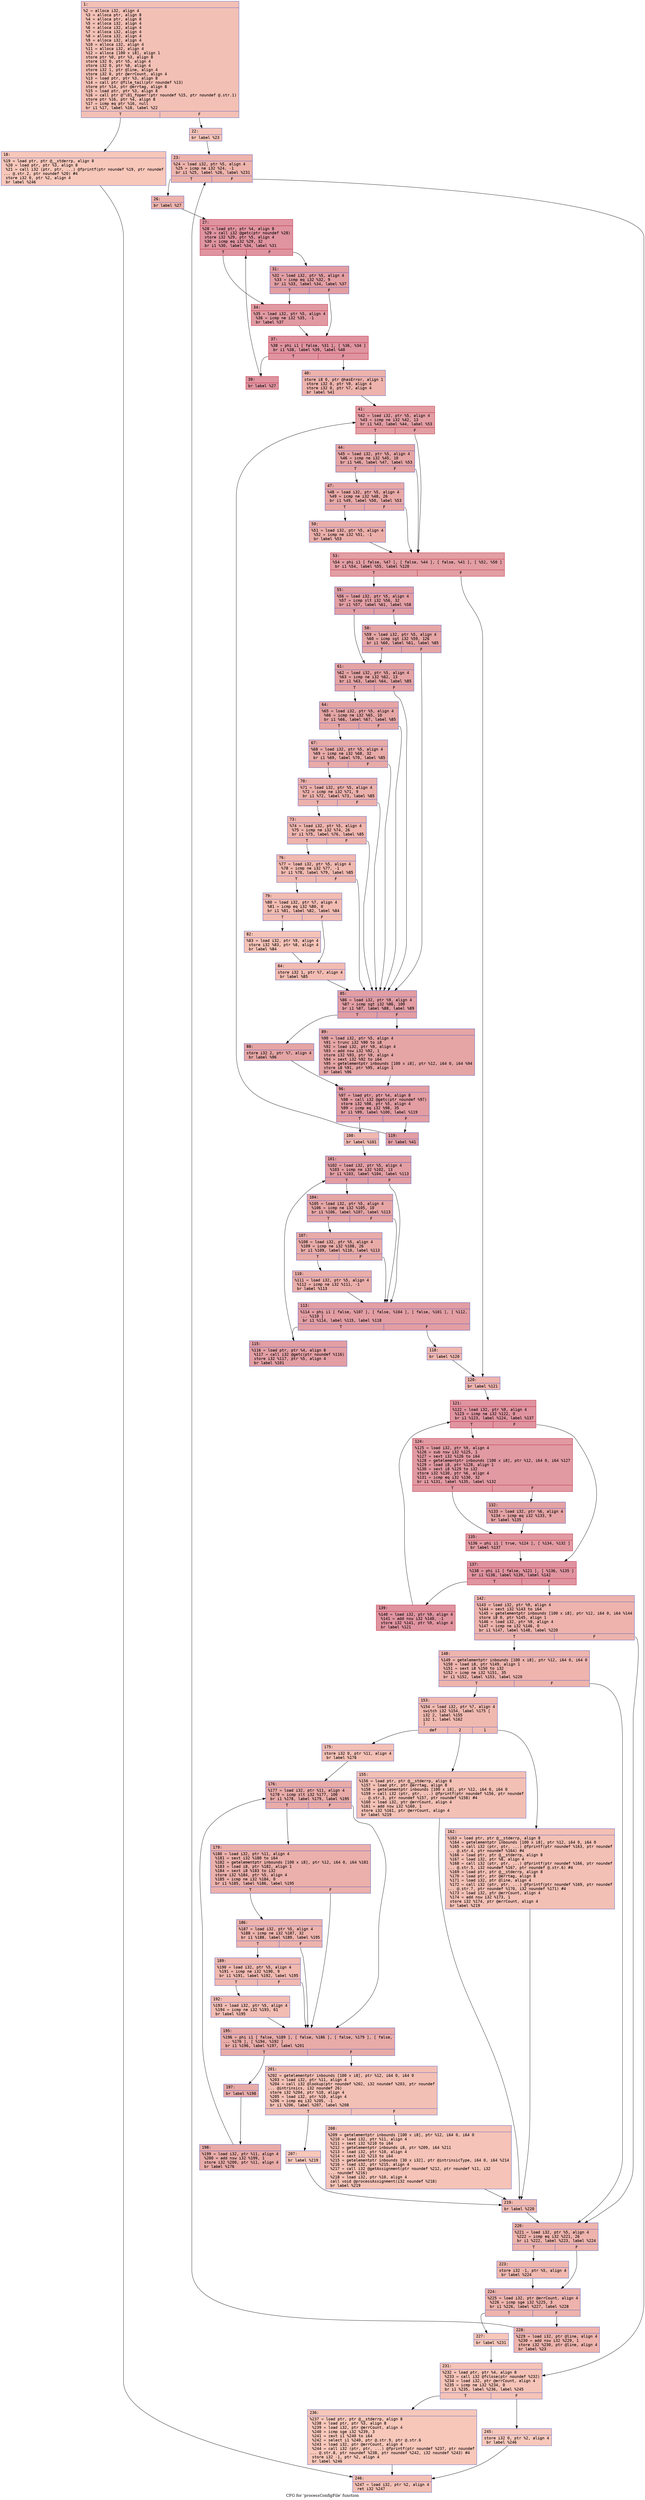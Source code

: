 digraph "CFG for 'processConfigFile' function" {
	label="CFG for 'processConfigFile' function";

	Node0x6000035ac320 [shape=record,color="#3d50c3ff", style=filled, fillcolor="#e5705870" fontname="Courier",label="{1:\l|  %2 = alloca i32, align 4\l  %3 = alloca ptr, align 8\l  %4 = alloca ptr, align 8\l  %5 = alloca i32, align 4\l  %6 = alloca i32, align 4\l  %7 = alloca i32, align 4\l  %8 = alloca i32, align 4\l  %9 = alloca i32, align 4\l  %10 = alloca i32, align 4\l  %11 = alloca i32, align 4\l  %12 = alloca [100 x i8], align 1\l  store ptr %0, ptr %3, align 8\l  store i32 0, ptr %5, align 4\l  store i32 0, ptr %8, align 4\l  store i32 1, ptr @line, align 4\l  store i32 0, ptr @errCount, align 4\l  %13 = load ptr, ptr %3, align 8\l  %14 = call ptr @file_tail(ptr noundef %13)\l  store ptr %14, ptr @errtag, align 8\l  %15 = load ptr, ptr %3, align 8\l  %16 = call ptr @\"\\01_fopen\"(ptr noundef %15, ptr noundef @.str.1)\l  store ptr %16, ptr %4, align 8\l  %17 = icmp eq ptr %16, null\l  br i1 %17, label %18, label %22\l|{<s0>T|<s1>F}}"];
	Node0x6000035ac320:s0 -> Node0x6000035ac370[tooltip="1 -> 18\nProbability 37.50%" ];
	Node0x6000035ac320:s1 -> Node0x6000035ac3c0[tooltip="1 -> 22\nProbability 62.50%" ];
	Node0x6000035ac370 [shape=record,color="#3d50c3ff", style=filled, fillcolor="#ec7f6370" fontname="Courier",label="{18:\l|  %19 = load ptr, ptr @__stderrp, align 8\l  %20 = load ptr, ptr %3, align 8\l  %21 = call i32 (ptr, ptr, ...) @fprintf(ptr noundef %19, ptr noundef\l... @.str.2, ptr noundef %20) #4\l  store i32 0, ptr %2, align 4\l  br label %246\l}"];
	Node0x6000035ac370 -> Node0x6000035ad9f0[tooltip="18 -> 246\nProbability 100.00%" ];
	Node0x6000035ac3c0 [shape=record,color="#3d50c3ff", style=filled, fillcolor="#e8765c70" fontname="Courier",label="{22:\l|  br label %23\l}"];
	Node0x6000035ac3c0 -> Node0x6000035ac410[tooltip="22 -> 23\nProbability 100.00%" ];
	Node0x6000035ac410 [shape=record,color="#3d50c3ff", style=filled, fillcolor="#d6524470" fontname="Courier",label="{23:\l|  %24 = load i32, ptr %5, align 4\l  %25 = icmp ne i32 %24, -1\l  br i1 %25, label %26, label %231\l|{<s0>T|<s1>F}}"];
	Node0x6000035ac410:s0 -> Node0x6000035ac460[tooltip="23 -> 26\nProbability 96.88%" ];
	Node0x6000035ac410:s1 -> Node0x6000035ad900[tooltip="23 -> 231\nProbability 3.12%" ];
	Node0x6000035ac460 [shape=record,color="#3d50c3ff", style=filled, fillcolor="#d6524470" fontname="Courier",label="{26:\l|  br label %27\l}"];
	Node0x6000035ac460 -> Node0x6000035ac4b0[tooltip="26 -> 27\nProbability 100.00%" ];
	Node0x6000035ac4b0 [shape=record,color="#b70d28ff", style=filled, fillcolor="#b70d2870" fontname="Courier",label="{27:\l|  %28 = load ptr, ptr %4, align 8\l  %29 = call i32 @getc(ptr noundef %28)\l  store i32 %29, ptr %5, align 4\l  %30 = icmp eq i32 %29, 32\l  br i1 %30, label %34, label %31\l|{<s0>T|<s1>F}}"];
	Node0x6000035ac4b0:s0 -> Node0x6000035ac550[tooltip="27 -> 34\nProbability 50.00%" ];
	Node0x6000035ac4b0:s1 -> Node0x6000035ac500[tooltip="27 -> 31\nProbability 50.00%" ];
	Node0x6000035ac500 [shape=record,color="#3d50c3ff", style=filled, fillcolor="#be242e70" fontname="Courier",label="{31:\l|  %32 = load i32, ptr %5, align 4\l  %33 = icmp eq i32 %32, 9\l  br i1 %33, label %34, label %37\l|{<s0>T|<s1>F}}"];
	Node0x6000035ac500:s0 -> Node0x6000035ac550[tooltip="31 -> 34\nProbability 50.00%" ];
	Node0x6000035ac500:s1 -> Node0x6000035ac5a0[tooltip="31 -> 37\nProbability 50.00%" ];
	Node0x6000035ac550 [shape=record,color="#b70d28ff", style=filled, fillcolor="#bb1b2c70" fontname="Courier",label="{34:\l|  %35 = load i32, ptr %5, align 4\l  %36 = icmp ne i32 %35, -1\l  br label %37\l}"];
	Node0x6000035ac550 -> Node0x6000035ac5a0[tooltip="34 -> 37\nProbability 100.00%" ];
	Node0x6000035ac5a0 [shape=record,color="#b70d28ff", style=filled, fillcolor="#b70d2870" fontname="Courier",label="{37:\l|  %38 = phi i1 [ false, %31 ], [ %36, %34 ]\l  br i1 %38, label %39, label %40\l|{<s0>T|<s1>F}}"];
	Node0x6000035ac5a0:s0 -> Node0x6000035ac5f0[tooltip="37 -> 39\nProbability 96.88%" ];
	Node0x6000035ac5a0:s1 -> Node0x6000035ac640[tooltip="37 -> 40\nProbability 3.12%" ];
	Node0x6000035ac5f0 [shape=record,color="#b70d28ff", style=filled, fillcolor="#b70d2870" fontname="Courier",label="{39:\l|  br label %27\l}"];
	Node0x6000035ac5f0 -> Node0x6000035ac4b0[tooltip="39 -> 27\nProbability 100.00%" ];
	Node0x6000035ac640 [shape=record,color="#3d50c3ff", style=filled, fillcolor="#d6524470" fontname="Courier",label="{40:\l|  store i8 0, ptr @hasError, align 1\l  store i32 0, ptr %9, align 4\l  store i32 0, ptr %7, align 4\l  br label %41\l}"];
	Node0x6000035ac640 -> Node0x6000035ac690[tooltip="40 -> 41\nProbability 100.00%" ];
	Node0x6000035ac690 [shape=record,color="#b70d28ff", style=filled, fillcolor="#be242e70" fontname="Courier",label="{41:\l|  %42 = load i32, ptr %5, align 4\l  %43 = icmp ne i32 %42, 13\l  br i1 %43, label %44, label %53\l|{<s0>T|<s1>F}}"];
	Node0x6000035ac690:s0 -> Node0x6000035ac6e0[tooltip="41 -> 44\nProbability 50.00%" ];
	Node0x6000035ac690:s1 -> Node0x6000035ac7d0[tooltip="41 -> 53\nProbability 50.00%" ];
	Node0x6000035ac6e0 [shape=record,color="#3d50c3ff", style=filled, fillcolor="#c5333470" fontname="Courier",label="{44:\l|  %45 = load i32, ptr %5, align 4\l  %46 = icmp ne i32 %45, 10\l  br i1 %46, label %47, label %53\l|{<s0>T|<s1>F}}"];
	Node0x6000035ac6e0:s0 -> Node0x6000035ac730[tooltip="44 -> 47\nProbability 50.00%" ];
	Node0x6000035ac6e0:s1 -> Node0x6000035ac7d0[tooltip="44 -> 53\nProbability 50.00%" ];
	Node0x6000035ac730 [shape=record,color="#3d50c3ff", style=filled, fillcolor="#ca3b3770" fontname="Courier",label="{47:\l|  %48 = load i32, ptr %5, align 4\l  %49 = icmp ne i32 %48, 26\l  br i1 %49, label %50, label %53\l|{<s0>T|<s1>F}}"];
	Node0x6000035ac730:s0 -> Node0x6000035ac780[tooltip="47 -> 50\nProbability 50.00%" ];
	Node0x6000035ac730:s1 -> Node0x6000035ac7d0[tooltip="47 -> 53\nProbability 50.00%" ];
	Node0x6000035ac780 [shape=record,color="#3d50c3ff", style=filled, fillcolor="#d0473d70" fontname="Courier",label="{50:\l|  %51 = load i32, ptr %5, align 4\l  %52 = icmp ne i32 %51, -1\l  br label %53\l}"];
	Node0x6000035ac780 -> Node0x6000035ac7d0[tooltip="50 -> 53\nProbability 100.00%" ];
	Node0x6000035ac7d0 [shape=record,color="#b70d28ff", style=filled, fillcolor="#be242e70" fontname="Courier",label="{53:\l|  %54 = phi i1 [ false, %47 ], [ false, %44 ], [ false, %41 ], [ %52, %50 ]\l  br i1 %54, label %55, label %120\l|{<s0>T|<s1>F}}"];
	Node0x6000035ac7d0:s0 -> Node0x6000035ac820[tooltip="53 -> 55\nProbability 96.88%" ];
	Node0x6000035ac7d0:s1 -> Node0x6000035acfa0[tooltip="53 -> 120\nProbability 3.12%" ];
	Node0x6000035ac820 [shape=record,color="#3d50c3ff", style=filled, fillcolor="#be242e70" fontname="Courier",label="{55:\l|  %56 = load i32, ptr %5, align 4\l  %57 = icmp slt i32 %56, 32\l  br i1 %57, label %61, label %58\l|{<s0>T|<s1>F}}"];
	Node0x6000035ac820:s0 -> Node0x6000035ac8c0[tooltip="55 -> 61\nProbability 50.00%" ];
	Node0x6000035ac820:s1 -> Node0x6000035ac870[tooltip="55 -> 58\nProbability 50.00%" ];
	Node0x6000035ac870 [shape=record,color="#3d50c3ff", style=filled, fillcolor="#c5333470" fontname="Courier",label="{58:\l|  %59 = load i32, ptr %5, align 4\l  %60 = icmp sgt i32 %59, 126\l  br i1 %60, label %61, label %85\l|{<s0>T|<s1>F}}"];
	Node0x6000035ac870:s0 -> Node0x6000035ac8c0[tooltip="58 -> 61\nProbability 50.00%" ];
	Node0x6000035ac870:s1 -> Node0x6000035acb90[tooltip="58 -> 85\nProbability 50.00%" ];
	Node0x6000035ac8c0 [shape=record,color="#3d50c3ff", style=filled, fillcolor="#c32e3170" fontname="Courier",label="{61:\l|  %62 = load i32, ptr %5, align 4\l  %63 = icmp ne i32 %62, 13\l  br i1 %63, label %64, label %85\l|{<s0>T|<s1>F}}"];
	Node0x6000035ac8c0:s0 -> Node0x6000035ac910[tooltip="61 -> 64\nProbability 50.00%" ];
	Node0x6000035ac8c0:s1 -> Node0x6000035acb90[tooltip="61 -> 85\nProbability 50.00%" ];
	Node0x6000035ac910 [shape=record,color="#3d50c3ff", style=filled, fillcolor="#c5333470" fontname="Courier",label="{64:\l|  %65 = load i32, ptr %5, align 4\l  %66 = icmp ne i32 %65, 10\l  br i1 %66, label %67, label %85\l|{<s0>T|<s1>F}}"];
	Node0x6000035ac910:s0 -> Node0x6000035ac960[tooltip="64 -> 67\nProbability 50.00%" ];
	Node0x6000035ac910:s1 -> Node0x6000035acb90[tooltip="64 -> 85\nProbability 50.00%" ];
	Node0x6000035ac960 [shape=record,color="#3d50c3ff", style=filled, fillcolor="#cc403a70" fontname="Courier",label="{67:\l|  %68 = load i32, ptr %5, align 4\l  %69 = icmp ne i32 %68, 32\l  br i1 %69, label %70, label %85\l|{<s0>T|<s1>F}}"];
	Node0x6000035ac960:s0 -> Node0x6000035ac9b0[tooltip="67 -> 70\nProbability 50.00%" ];
	Node0x6000035ac960:s1 -> Node0x6000035acb90[tooltip="67 -> 85\nProbability 50.00%" ];
	Node0x6000035ac9b0 [shape=record,color="#3d50c3ff", style=filled, fillcolor="#d24b4070" fontname="Courier",label="{70:\l|  %71 = load i32, ptr %5, align 4\l  %72 = icmp ne i32 %71, 9\l  br i1 %72, label %73, label %85\l|{<s0>T|<s1>F}}"];
	Node0x6000035ac9b0:s0 -> Node0x6000035aca00[tooltip="70 -> 73\nProbability 50.00%" ];
	Node0x6000035ac9b0:s1 -> Node0x6000035acb90[tooltip="70 -> 85\nProbability 50.00%" ];
	Node0x6000035aca00 [shape=record,color="#3d50c3ff", style=filled, fillcolor="#d8564670" fontname="Courier",label="{73:\l|  %74 = load i32, ptr %5, align 4\l  %75 = icmp ne i32 %74, 26\l  br i1 %75, label %76, label %85\l|{<s0>T|<s1>F}}"];
	Node0x6000035aca00:s0 -> Node0x6000035aca50[tooltip="73 -> 76\nProbability 50.00%" ];
	Node0x6000035aca00:s1 -> Node0x6000035acb90[tooltip="73 -> 85\nProbability 50.00%" ];
	Node0x6000035aca50 [shape=record,color="#3d50c3ff", style=filled, fillcolor="#de614d70" fontname="Courier",label="{76:\l|  %77 = load i32, ptr %5, align 4\l  %78 = icmp ne i32 %77, -1\l  br i1 %78, label %79, label %85\l|{<s0>T|<s1>F}}"];
	Node0x6000035aca50:s0 -> Node0x6000035acaa0[tooltip="76 -> 79\nProbability 62.50%" ];
	Node0x6000035aca50:s1 -> Node0x6000035acb90[tooltip="76 -> 85\nProbability 37.50%" ];
	Node0x6000035acaa0 [shape=record,color="#3d50c3ff", style=filled, fillcolor="#e1675170" fontname="Courier",label="{79:\l|  %80 = load i32, ptr %7, align 4\l  %81 = icmp eq i32 %80, 0\l  br i1 %81, label %82, label %84\l|{<s0>T|<s1>F}}"];
	Node0x6000035acaa0:s0 -> Node0x6000035acaf0[tooltip="79 -> 82\nProbability 37.50%" ];
	Node0x6000035acaa0:s1 -> Node0x6000035acb40[tooltip="79 -> 84\nProbability 62.50%" ];
	Node0x6000035acaf0 [shape=record,color="#3d50c3ff", style=filled, fillcolor="#e8765c70" fontname="Courier",label="{82:\l|  %83 = load i32, ptr %9, align 4\l  store i32 %83, ptr %8, align 4\l  br label %84\l}"];
	Node0x6000035acaf0 -> Node0x6000035acb40[tooltip="82 -> 84\nProbability 100.00%" ];
	Node0x6000035acb40 [shape=record,color="#3d50c3ff", style=filled, fillcolor="#e1675170" fontname="Courier",label="{84:\l|  store i32 1, ptr %7, align 4\l  br label %85\l}"];
	Node0x6000035acb40 -> Node0x6000035acb90[tooltip="84 -> 85\nProbability 100.00%" ];
	Node0x6000035acb90 [shape=record,color="#3d50c3ff", style=filled, fillcolor="#be242e70" fontname="Courier",label="{85:\l|  %86 = load i32, ptr %9, align 4\l  %87 = icmp sgt i32 %86, 100\l  br i1 %87, label %88, label %89\l|{<s0>T|<s1>F}}"];
	Node0x6000035acb90:s0 -> Node0x6000035acbe0[tooltip="85 -> 88\nProbability 50.00%" ];
	Node0x6000035acb90:s1 -> Node0x6000035acc30[tooltip="85 -> 89\nProbability 50.00%" ];
	Node0x6000035acbe0 [shape=record,color="#3d50c3ff", style=filled, fillcolor="#c5333470" fontname="Courier",label="{88:\l|  store i32 2, ptr %7, align 4\l  br label %96\l}"];
	Node0x6000035acbe0 -> Node0x6000035acc80[tooltip="88 -> 96\nProbability 100.00%" ];
	Node0x6000035acc30 [shape=record,color="#3d50c3ff", style=filled, fillcolor="#c5333470" fontname="Courier",label="{89:\l|  %90 = load i32, ptr %5, align 4\l  %91 = trunc i32 %90 to i8\l  %92 = load i32, ptr %9, align 4\l  %93 = add nsw i32 %92, 1\l  store i32 %93, ptr %9, align 4\l  %94 = sext i32 %92 to i64\l  %95 = getelementptr inbounds [100 x i8], ptr %12, i64 0, i64 %94\l  store i8 %91, ptr %95, align 1\l  br label %96\l}"];
	Node0x6000035acc30 -> Node0x6000035acc80[tooltip="89 -> 96\nProbability 100.00%" ];
	Node0x6000035acc80 [shape=record,color="#3d50c3ff", style=filled, fillcolor="#be242e70" fontname="Courier",label="{96:\l|  %97 = load ptr, ptr %4, align 8\l  %98 = call i32 @getc(ptr noundef %97)\l  store i32 %98, ptr %5, align 4\l  %99 = icmp eq i32 %98, 35\l  br i1 %99, label %100, label %119\l|{<s0>T|<s1>F}}"];
	Node0x6000035acc80:s0 -> Node0x6000035accd0[tooltip="96 -> 100\nProbability 3.12%" ];
	Node0x6000035acc80:s1 -> Node0x6000035acf50[tooltip="96 -> 119\nProbability 96.88%" ];
	Node0x6000035accd0 [shape=record,color="#3d50c3ff", style=filled, fillcolor="#dc5d4a70" fontname="Courier",label="{100:\l|  br label %101\l}"];
	Node0x6000035accd0 -> Node0x6000035acd20[tooltip="100 -> 101\nProbability 100.00%" ];
	Node0x6000035acd20 [shape=record,color="#3d50c3ff", style=filled, fillcolor="#be242e70" fontname="Courier",label="{101:\l|  %102 = load i32, ptr %5, align 4\l  %103 = icmp ne i32 %102, 13\l  br i1 %103, label %104, label %113\l|{<s0>T|<s1>F}}"];
	Node0x6000035acd20:s0 -> Node0x6000035acd70[tooltip="101 -> 104\nProbability 50.00%" ];
	Node0x6000035acd20:s1 -> Node0x6000035ace60[tooltip="101 -> 113\nProbability 50.00%" ];
	Node0x6000035acd70 [shape=record,color="#3d50c3ff", style=filled, fillcolor="#c5333470" fontname="Courier",label="{104:\l|  %105 = load i32, ptr %5, align 4\l  %106 = icmp ne i32 %105, 10\l  br i1 %106, label %107, label %113\l|{<s0>T|<s1>F}}"];
	Node0x6000035acd70:s0 -> Node0x6000035acdc0[tooltip="104 -> 107\nProbability 50.00%" ];
	Node0x6000035acd70:s1 -> Node0x6000035ace60[tooltip="104 -> 113\nProbability 50.00%" ];
	Node0x6000035acdc0 [shape=record,color="#3d50c3ff", style=filled, fillcolor="#cc403a70" fontname="Courier",label="{107:\l|  %108 = load i32, ptr %5, align 4\l  %109 = icmp ne i32 %108, 26\l  br i1 %109, label %110, label %113\l|{<s0>T|<s1>F}}"];
	Node0x6000035acdc0:s0 -> Node0x6000035ace10[tooltip="107 -> 110\nProbability 50.00%" ];
	Node0x6000035acdc0:s1 -> Node0x6000035ace60[tooltip="107 -> 113\nProbability 50.00%" ];
	Node0x6000035ace10 [shape=record,color="#3d50c3ff", style=filled, fillcolor="#d0473d70" fontname="Courier",label="{110:\l|  %111 = load i32, ptr %5, align 4\l  %112 = icmp ne i32 %111, -1\l  br label %113\l}"];
	Node0x6000035ace10 -> Node0x6000035ace60[tooltip="110 -> 113\nProbability 100.00%" ];
	Node0x6000035ace60 [shape=record,color="#3d50c3ff", style=filled, fillcolor="#be242e70" fontname="Courier",label="{113:\l|  %114 = phi i1 [ false, %107 ], [ false, %104 ], [ false, %101 ], [ %112,\l... %110 ]\l  br i1 %114, label %115, label %118\l|{<s0>T|<s1>F}}"];
	Node0x6000035ace60:s0 -> Node0x6000035aceb0[tooltip="113 -> 115\nProbability 96.88%" ];
	Node0x6000035ace60:s1 -> Node0x6000035acf00[tooltip="113 -> 118\nProbability 3.12%" ];
	Node0x6000035aceb0 [shape=record,color="#3d50c3ff", style=filled, fillcolor="#be242e70" fontname="Courier",label="{115:\l|  %116 = load ptr, ptr %4, align 8\l  %117 = call i32 @getc(ptr noundef %116)\l  store i32 %117, ptr %5, align 4\l  br label %101\l}"];
	Node0x6000035aceb0 -> Node0x6000035acd20[tooltip="115 -> 101\nProbability 100.00%" ];
	Node0x6000035acf00 [shape=record,color="#3d50c3ff", style=filled, fillcolor="#dc5d4a70" fontname="Courier",label="{118:\l|  br label %120\l}"];
	Node0x6000035acf00 -> Node0x6000035acfa0[tooltip="118 -> 120\nProbability 100.00%" ];
	Node0x6000035acf50 [shape=record,color="#3d50c3ff", style=filled, fillcolor="#be242e70" fontname="Courier",label="{119:\l|  br label %41\l}"];
	Node0x6000035acf50 -> Node0x6000035ac690[tooltip="119 -> 41\nProbability 100.00%" ];
	Node0x6000035acfa0 [shape=record,color="#3d50c3ff", style=filled, fillcolor="#d6524470" fontname="Courier",label="{120:\l|  br label %121\l}"];
	Node0x6000035acfa0 -> Node0x6000035acff0[tooltip="120 -> 121\nProbability 100.00%" ];
	Node0x6000035acff0 [shape=record,color="#b70d28ff", style=filled, fillcolor="#b70d2870" fontname="Courier",label="{121:\l|  %122 = load i32, ptr %9, align 4\l  %123 = icmp ne i32 %122, 0\l  br i1 %123, label %124, label %137\l|{<s0>T|<s1>F}}"];
	Node0x6000035acff0:s0 -> Node0x6000035ad040[tooltip="121 -> 124\nProbability 62.50%" ];
	Node0x6000035acff0:s1 -> Node0x6000035ad130[tooltip="121 -> 137\nProbability 37.50%" ];
	Node0x6000035ad040 [shape=record,color="#b70d28ff", style=filled, fillcolor="#bb1b2c70" fontname="Courier",label="{124:\l|  %125 = load i32, ptr %9, align 4\l  %126 = sub nsw i32 %125, 1\l  %127 = sext i32 %126 to i64\l  %128 = getelementptr inbounds [100 x i8], ptr %12, i64 0, i64 %127\l  %129 = load i8, ptr %128, align 1\l  %130 = sext i8 %129 to i32\l  store i32 %130, ptr %6, align 4\l  %131 = icmp eq i32 %130, 32\l  br i1 %131, label %135, label %132\l|{<s0>T|<s1>F}}"];
	Node0x6000035ad040:s0 -> Node0x6000035ad0e0[tooltip="124 -> 135\nProbability 50.00%" ];
	Node0x6000035ad040:s1 -> Node0x6000035ad090[tooltip="124 -> 132\nProbability 50.00%" ];
	Node0x6000035ad090 [shape=record,color="#3d50c3ff", style=filled, fillcolor="#c32e3170" fontname="Courier",label="{132:\l|  %133 = load i32, ptr %6, align 4\l  %134 = icmp eq i32 %133, 9\l  br label %135\l}"];
	Node0x6000035ad090 -> Node0x6000035ad0e0[tooltip="132 -> 135\nProbability 100.00%" ];
	Node0x6000035ad0e0 [shape=record,color="#b70d28ff", style=filled, fillcolor="#bb1b2c70" fontname="Courier",label="{135:\l|  %136 = phi i1 [ true, %124 ], [ %134, %132 ]\l  br label %137\l}"];
	Node0x6000035ad0e0 -> Node0x6000035ad130[tooltip="135 -> 137\nProbability 100.00%" ];
	Node0x6000035ad130 [shape=record,color="#b70d28ff", style=filled, fillcolor="#b70d2870" fontname="Courier",label="{137:\l|  %138 = phi i1 [ false, %121 ], [ %136, %135 ]\l  br i1 %138, label %139, label %142\l|{<s0>T|<s1>F}}"];
	Node0x6000035ad130:s0 -> Node0x6000035ad180[tooltip="137 -> 139\nProbability 96.88%" ];
	Node0x6000035ad130:s1 -> Node0x6000035ad1d0[tooltip="137 -> 142\nProbability 3.12%" ];
	Node0x6000035ad180 [shape=record,color="#b70d28ff", style=filled, fillcolor="#b70d2870" fontname="Courier",label="{139:\l|  %140 = load i32, ptr %9, align 4\l  %141 = add nsw i32 %140, -1\l  store i32 %141, ptr %9, align 4\l  br label %121\l}"];
	Node0x6000035ad180 -> Node0x6000035acff0[tooltip="139 -> 121\nProbability 100.00%" ];
	Node0x6000035ad1d0 [shape=record,color="#3d50c3ff", style=filled, fillcolor="#d6524470" fontname="Courier",label="{142:\l|  %143 = load i32, ptr %9, align 4\l  %144 = sext i32 %143 to i64\l  %145 = getelementptr inbounds [100 x i8], ptr %12, i64 0, i64 %144\l  store i8 0, ptr %145, align 1\l  %146 = load i32, ptr %9, align 4\l  %147 = icmp ne i32 %146, 0\l  br i1 %147, label %148, label %220\l|{<s0>T|<s1>F}}"];
	Node0x6000035ad1d0:s0 -> Node0x6000035ad220[tooltip="142 -> 148\nProbability 62.50%" ];
	Node0x6000035ad1d0:s1 -> Node0x6000035ad770[tooltip="142 -> 220\nProbability 37.50%" ];
	Node0x6000035ad220 [shape=record,color="#3d50c3ff", style=filled, fillcolor="#d8564670" fontname="Courier",label="{148:\l|  %149 = getelementptr inbounds [100 x i8], ptr %12, i64 0, i64 0\l  %150 = load i8, ptr %149, align 1\l  %151 = sext i8 %150 to i32\l  %152 = icmp ne i32 %151, 35\l  br i1 %152, label %153, label %220\l|{<s0>T|<s1>F}}"];
	Node0x6000035ad220:s0 -> Node0x6000035ad270[tooltip="148 -> 153\nProbability 50.00%" ];
	Node0x6000035ad220:s1 -> Node0x6000035ad770[tooltip="148 -> 220\nProbability 50.00%" ];
	Node0x6000035ad270 [shape=record,color="#3d50c3ff", style=filled, fillcolor="#de614d70" fontname="Courier",label="{153:\l|  %154 = load i32, ptr %7, align 4\l  switch i32 %154, label %175 [\l    i32 2, label %155\l    i32 1, label %162\l  ]\l|{<s0>def|<s1>2|<s2>1}}"];
	Node0x6000035ad270:s0 -> Node0x6000035ad360[tooltip="153 -> 175\nProbability 33.33%" ];
	Node0x6000035ad270:s1 -> Node0x6000035ad2c0[tooltip="153 -> 155\nProbability 33.33%" ];
	Node0x6000035ad270:s2 -> Node0x6000035ad310[tooltip="153 -> 162\nProbability 33.33%" ];
	Node0x6000035ad2c0 [shape=record,color="#3d50c3ff", style=filled, fillcolor="#e5705870" fontname="Courier",label="{155:\l|  %156 = load ptr, ptr @__stderrp, align 8\l  %157 = load ptr, ptr @errtag, align 8\l  %158 = getelementptr inbounds [100 x i8], ptr %12, i64 0, i64 0\l  %159 = call i32 (ptr, ptr, ...) @fprintf(ptr noundef %156, ptr noundef\l... @.str.3, ptr noundef %157, ptr noundef %158) #4\l  %160 = load i32, ptr @errCount, align 4\l  %161 = add nsw i32 %160, 1\l  store i32 %161, ptr @errCount, align 4\l  br label %219\l}"];
	Node0x6000035ad2c0 -> Node0x6000035ad720[tooltip="155 -> 219\nProbability 100.00%" ];
	Node0x6000035ad310 [shape=record,color="#3d50c3ff", style=filled, fillcolor="#e5705870" fontname="Courier",label="{162:\l|  %163 = load ptr, ptr @__stderrp, align 8\l  %164 = getelementptr inbounds [100 x i8], ptr %12, i64 0, i64 0\l  %165 = call i32 (ptr, ptr, ...) @fprintf(ptr noundef %163, ptr noundef\l... @.str.4, ptr noundef %164) #4\l  %166 = load ptr, ptr @__stderrp, align 8\l  %167 = load i32, ptr %8, align 4\l  %168 = call i32 (ptr, ptr, ...) @fprintf(ptr noundef %166, ptr noundef\l... @.str.5, i32 noundef %167, ptr noundef @.str.6) #4\l  %169 = load ptr, ptr @__stderrp, align 8\l  %170 = load ptr, ptr @errtag, align 8\l  %171 = load i32, ptr @line, align 4\l  %172 = call i32 (ptr, ptr, ...) @fprintf(ptr noundef %169, ptr noundef\l... @.str.7, ptr noundef %170, i32 noundef %171) #4\l  %173 = load i32, ptr @errCount, align 4\l  %174 = add nsw i32 %173, 1\l  store i32 %174, ptr @errCount, align 4\l  br label %219\l}"];
	Node0x6000035ad310 -> Node0x6000035ad720[tooltip="162 -> 219\nProbability 100.00%" ];
	Node0x6000035ad360 [shape=record,color="#3d50c3ff", style=filled, fillcolor="#e5705870" fontname="Courier",label="{175:\l|  store i32 0, ptr %11, align 4\l  br label %176\l}"];
	Node0x6000035ad360 -> Node0x6000035ad3b0[tooltip="175 -> 176\nProbability 100.00%" ];
	Node0x6000035ad3b0 [shape=record,color="#3d50c3ff", style=filled, fillcolor="#cc403a70" fontname="Courier",label="{176:\l|  %177 = load i32, ptr %11, align 4\l  %178 = icmp slt i32 %177, 100\l  br i1 %178, label %179, label %195\l|{<s0>T|<s1>F}}"];
	Node0x6000035ad3b0:s0 -> Node0x6000035ad400[tooltip="176 -> 179\nProbability 50.00%" ];
	Node0x6000035ad3b0:s1 -> Node0x6000035ad540[tooltip="176 -> 195\nProbability 50.00%" ];
	Node0x6000035ad400 [shape=record,color="#3d50c3ff", style=filled, fillcolor="#d24b4070" fontname="Courier",label="{179:\l|  %180 = load i32, ptr %11, align 4\l  %181 = sext i32 %180 to i64\l  %182 = getelementptr inbounds [100 x i8], ptr %12, i64 0, i64 %181\l  %183 = load i8, ptr %182, align 1\l  %184 = sext i8 %183 to i32\l  store i32 %184, ptr %5, align 4\l  %185 = icmp ne i32 %184, 0\l  br i1 %185, label %186, label %195\l|{<s0>T|<s1>F}}"];
	Node0x6000035ad400:s0 -> Node0x6000035ad450[tooltip="179 -> 186\nProbability 62.50%" ];
	Node0x6000035ad400:s1 -> Node0x6000035ad540[tooltip="179 -> 195\nProbability 37.50%" ];
	Node0x6000035ad450 [shape=record,color="#3d50c3ff", style=filled, fillcolor="#d6524470" fontname="Courier",label="{186:\l|  %187 = load i32, ptr %5, align 4\l  %188 = icmp ne i32 %187, 32\l  br i1 %188, label %189, label %195\l|{<s0>T|<s1>F}}"];
	Node0x6000035ad450:s0 -> Node0x6000035ad4a0[tooltip="186 -> 189\nProbability 50.00%" ];
	Node0x6000035ad450:s1 -> Node0x6000035ad540[tooltip="186 -> 195\nProbability 50.00%" ];
	Node0x6000035ad4a0 [shape=record,color="#3d50c3ff", style=filled, fillcolor="#dc5d4a70" fontname="Courier",label="{189:\l|  %190 = load i32, ptr %5, align 4\l  %191 = icmp ne i32 %190, 9\l  br i1 %191, label %192, label %195\l|{<s0>T|<s1>F}}"];
	Node0x6000035ad4a0:s0 -> Node0x6000035ad4f0[tooltip="189 -> 192\nProbability 50.00%" ];
	Node0x6000035ad4a0:s1 -> Node0x6000035ad540[tooltip="189 -> 195\nProbability 50.00%" ];
	Node0x6000035ad4f0 [shape=record,color="#3d50c3ff", style=filled, fillcolor="#e1675170" fontname="Courier",label="{192:\l|  %193 = load i32, ptr %5, align 4\l  %194 = icmp ne i32 %193, 61\l  br label %195\l}"];
	Node0x6000035ad4f0 -> Node0x6000035ad540[tooltip="192 -> 195\nProbability 100.00%" ];
	Node0x6000035ad540 [shape=record,color="#3d50c3ff", style=filled, fillcolor="#cc403a70" fontname="Courier",label="{195:\l|  %196 = phi i1 [ false, %189 ], [ false, %186 ], [ false, %179 ], [ false,\l... %176 ], [ %194, %192 ]\l  br i1 %196, label %197, label %201\l|{<s0>T|<s1>F}}"];
	Node0x6000035ad540:s0 -> Node0x6000035ad590[tooltip="195 -> 197\nProbability 96.88%" ];
	Node0x6000035ad540:s1 -> Node0x6000035ad630[tooltip="195 -> 201\nProbability 3.12%" ];
	Node0x6000035ad590 [shape=record,color="#3d50c3ff", style=filled, fillcolor="#cc403a70" fontname="Courier",label="{197:\l|  br label %198\l}"];
	Node0x6000035ad590 -> Node0x6000035ad5e0[tooltip="197 -> 198\nProbability 100.00%" ];
	Node0x6000035ad5e0 [shape=record,color="#3d50c3ff", style=filled, fillcolor="#cc403a70" fontname="Courier",label="{198:\l|  %199 = load i32, ptr %11, align 4\l  %200 = add nsw i32 %199, 1\l  store i32 %200, ptr %11, align 4\l  br label %176\l}"];
	Node0x6000035ad5e0 -> Node0x6000035ad3b0[tooltip="198 -> 176\nProbability 100.00%" ];
	Node0x6000035ad630 [shape=record,color="#3d50c3ff", style=filled, fillcolor="#e5705870" fontname="Courier",label="{201:\l|  %202 = getelementptr inbounds [100 x i8], ptr %12, i64 0, i64 0\l  %203 = load i32, ptr %11, align 4\l  %204 = call i32 @lookup(ptr noundef %202, i32 noundef %203, ptr noundef\l... @intrinsics, i32 noundef 26)\l  store i32 %204, ptr %10, align 4\l  %205 = load i32, ptr %10, align 4\l  %206 = icmp eq i32 %205, -1\l  br i1 %206, label %207, label %208\l|{<s0>T|<s1>F}}"];
	Node0x6000035ad630:s0 -> Node0x6000035ad680[tooltip="201 -> 207\nProbability 37.50%" ];
	Node0x6000035ad630:s1 -> Node0x6000035ad6d0[tooltip="201 -> 208\nProbability 62.50%" ];
	Node0x6000035ad680 [shape=record,color="#3d50c3ff", style=filled, fillcolor="#ec7f6370" fontname="Courier",label="{207:\l|  br label %219\l}"];
	Node0x6000035ad680 -> Node0x6000035ad720[tooltip="207 -> 219\nProbability 100.00%" ];
	Node0x6000035ad6d0 [shape=record,color="#3d50c3ff", style=filled, fillcolor="#e8765c70" fontname="Courier",label="{208:\l|  %209 = getelementptr inbounds [100 x i8], ptr %12, i64 0, i64 0\l  %210 = load i32, ptr %11, align 4\l  %211 = sext i32 %210 to i64\l  %212 = getelementptr inbounds i8, ptr %209, i64 %211\l  %213 = load i32, ptr %10, align 4\l  %214 = sext i32 %213 to i64\l  %215 = getelementptr inbounds [30 x i32], ptr @intrinsicType, i64 0, i64 %214\l  %216 = load i32, ptr %215, align 4\l  %217 = call i32 @getAssignment(ptr noundef %212, ptr noundef %11, i32\l... noundef %216)\l  %218 = load i32, ptr %10, align 4\l  call void @processAssignment(i32 noundef %218)\l  br label %219\l}"];
	Node0x6000035ad6d0 -> Node0x6000035ad720[tooltip="208 -> 219\nProbability 100.00%" ];
	Node0x6000035ad720 [shape=record,color="#3d50c3ff", style=filled, fillcolor="#de614d70" fontname="Courier",label="{219:\l|  br label %220\l}"];
	Node0x6000035ad720 -> Node0x6000035ad770[tooltip="219 -> 220\nProbability 100.00%" ];
	Node0x6000035ad770 [shape=record,color="#3d50c3ff", style=filled, fillcolor="#d6524470" fontname="Courier",label="{220:\l|  %221 = load i32, ptr %5, align 4\l  %222 = icmp eq i32 %221, 26\l  br i1 %222, label %223, label %224\l|{<s0>T|<s1>F}}"];
	Node0x6000035ad770:s0 -> Node0x6000035ad7c0[tooltip="220 -> 223\nProbability 50.00%" ];
	Node0x6000035ad770:s1 -> Node0x6000035ad810[tooltip="220 -> 224\nProbability 50.00%" ];
	Node0x6000035ad7c0 [shape=record,color="#3d50c3ff", style=filled, fillcolor="#dc5d4a70" fontname="Courier",label="{223:\l|  store i32 -1, ptr %5, align 4\l  br label %224\l}"];
	Node0x6000035ad7c0 -> Node0x6000035ad810[tooltip="223 -> 224\nProbability 100.00%" ];
	Node0x6000035ad810 [shape=record,color="#3d50c3ff", style=filled, fillcolor="#d6524470" fontname="Courier",label="{224:\l|  %225 = load i32, ptr @errCount, align 4\l  %226 = icmp sge i32 %225, 3\l  br i1 %226, label %227, label %228\l|{<s0>T|<s1>F}}"];
	Node0x6000035ad810:s0 -> Node0x6000035ad860[tooltip="224 -> 227\nProbability 3.12%" ];
	Node0x6000035ad810:s1 -> Node0x6000035ad8b0[tooltip="224 -> 228\nProbability 96.88%" ];
	Node0x6000035ad860 [shape=record,color="#3d50c3ff", style=filled, fillcolor="#ec7f6370" fontname="Courier",label="{227:\l|  br label %231\l}"];
	Node0x6000035ad860 -> Node0x6000035ad900[tooltip="227 -> 231\nProbability 100.00%" ];
	Node0x6000035ad8b0 [shape=record,color="#3d50c3ff", style=filled, fillcolor="#d6524470" fontname="Courier",label="{228:\l|  %229 = load i32, ptr @line, align 4\l  %230 = add nsw i32 %229, 1\l  store i32 %230, ptr @line, align 4\l  br label %23\l}"];
	Node0x6000035ad8b0 -> Node0x6000035ac410[tooltip="228 -> 23\nProbability 100.00%" ];
	Node0x6000035ad900 [shape=record,color="#3d50c3ff", style=filled, fillcolor="#e8765c70" fontname="Courier",label="{231:\l|  %232 = load ptr, ptr %4, align 8\l  %233 = call i32 @fclose(ptr noundef %232)\l  %234 = load i32, ptr @errCount, align 4\l  %235 = icmp ne i32 %234, 0\l  br i1 %235, label %236, label %245\l|{<s0>T|<s1>F}}"];
	Node0x6000035ad900:s0 -> Node0x6000035ad950[tooltip="231 -> 236\nProbability 62.50%" ];
	Node0x6000035ad900:s1 -> Node0x6000035ad9a0[tooltip="231 -> 245\nProbability 37.50%" ];
	Node0x6000035ad950 [shape=record,color="#3d50c3ff", style=filled, fillcolor="#ec7f6370" fontname="Courier",label="{236:\l|  %237 = load ptr, ptr @__stderrp, align 8\l  %238 = load ptr, ptr %3, align 8\l  %239 = load i32, ptr @errCount, align 4\l  %240 = icmp sge i32 %239, 3\l  %241 = zext i1 %240 to i64\l  %242 = select i1 %240, ptr @.str.9, ptr @.str.6\l  %243 = load i32, ptr @errCount, align 4\l  %244 = call i32 (ptr, ptr, ...) @fprintf(ptr noundef %237, ptr noundef\l... @.str.8, ptr noundef %238, ptr noundef %242, i32 noundef %243) #4\l  store i32 -1, ptr %2, align 4\l  br label %246\l}"];
	Node0x6000035ad950 -> Node0x6000035ad9f0[tooltip="236 -> 246\nProbability 100.00%" ];
	Node0x6000035ad9a0 [shape=record,color="#3d50c3ff", style=filled, fillcolor="#ed836670" fontname="Courier",label="{245:\l|  store i32 0, ptr %2, align 4\l  br label %246\l}"];
	Node0x6000035ad9a0 -> Node0x6000035ad9f0[tooltip="245 -> 246\nProbability 100.00%" ];
	Node0x6000035ad9f0 [shape=record,color="#3d50c3ff", style=filled, fillcolor="#e5705870" fontname="Courier",label="{246:\l|  %247 = load i32, ptr %2, align 4\l  ret i32 %247\l}"];
}
